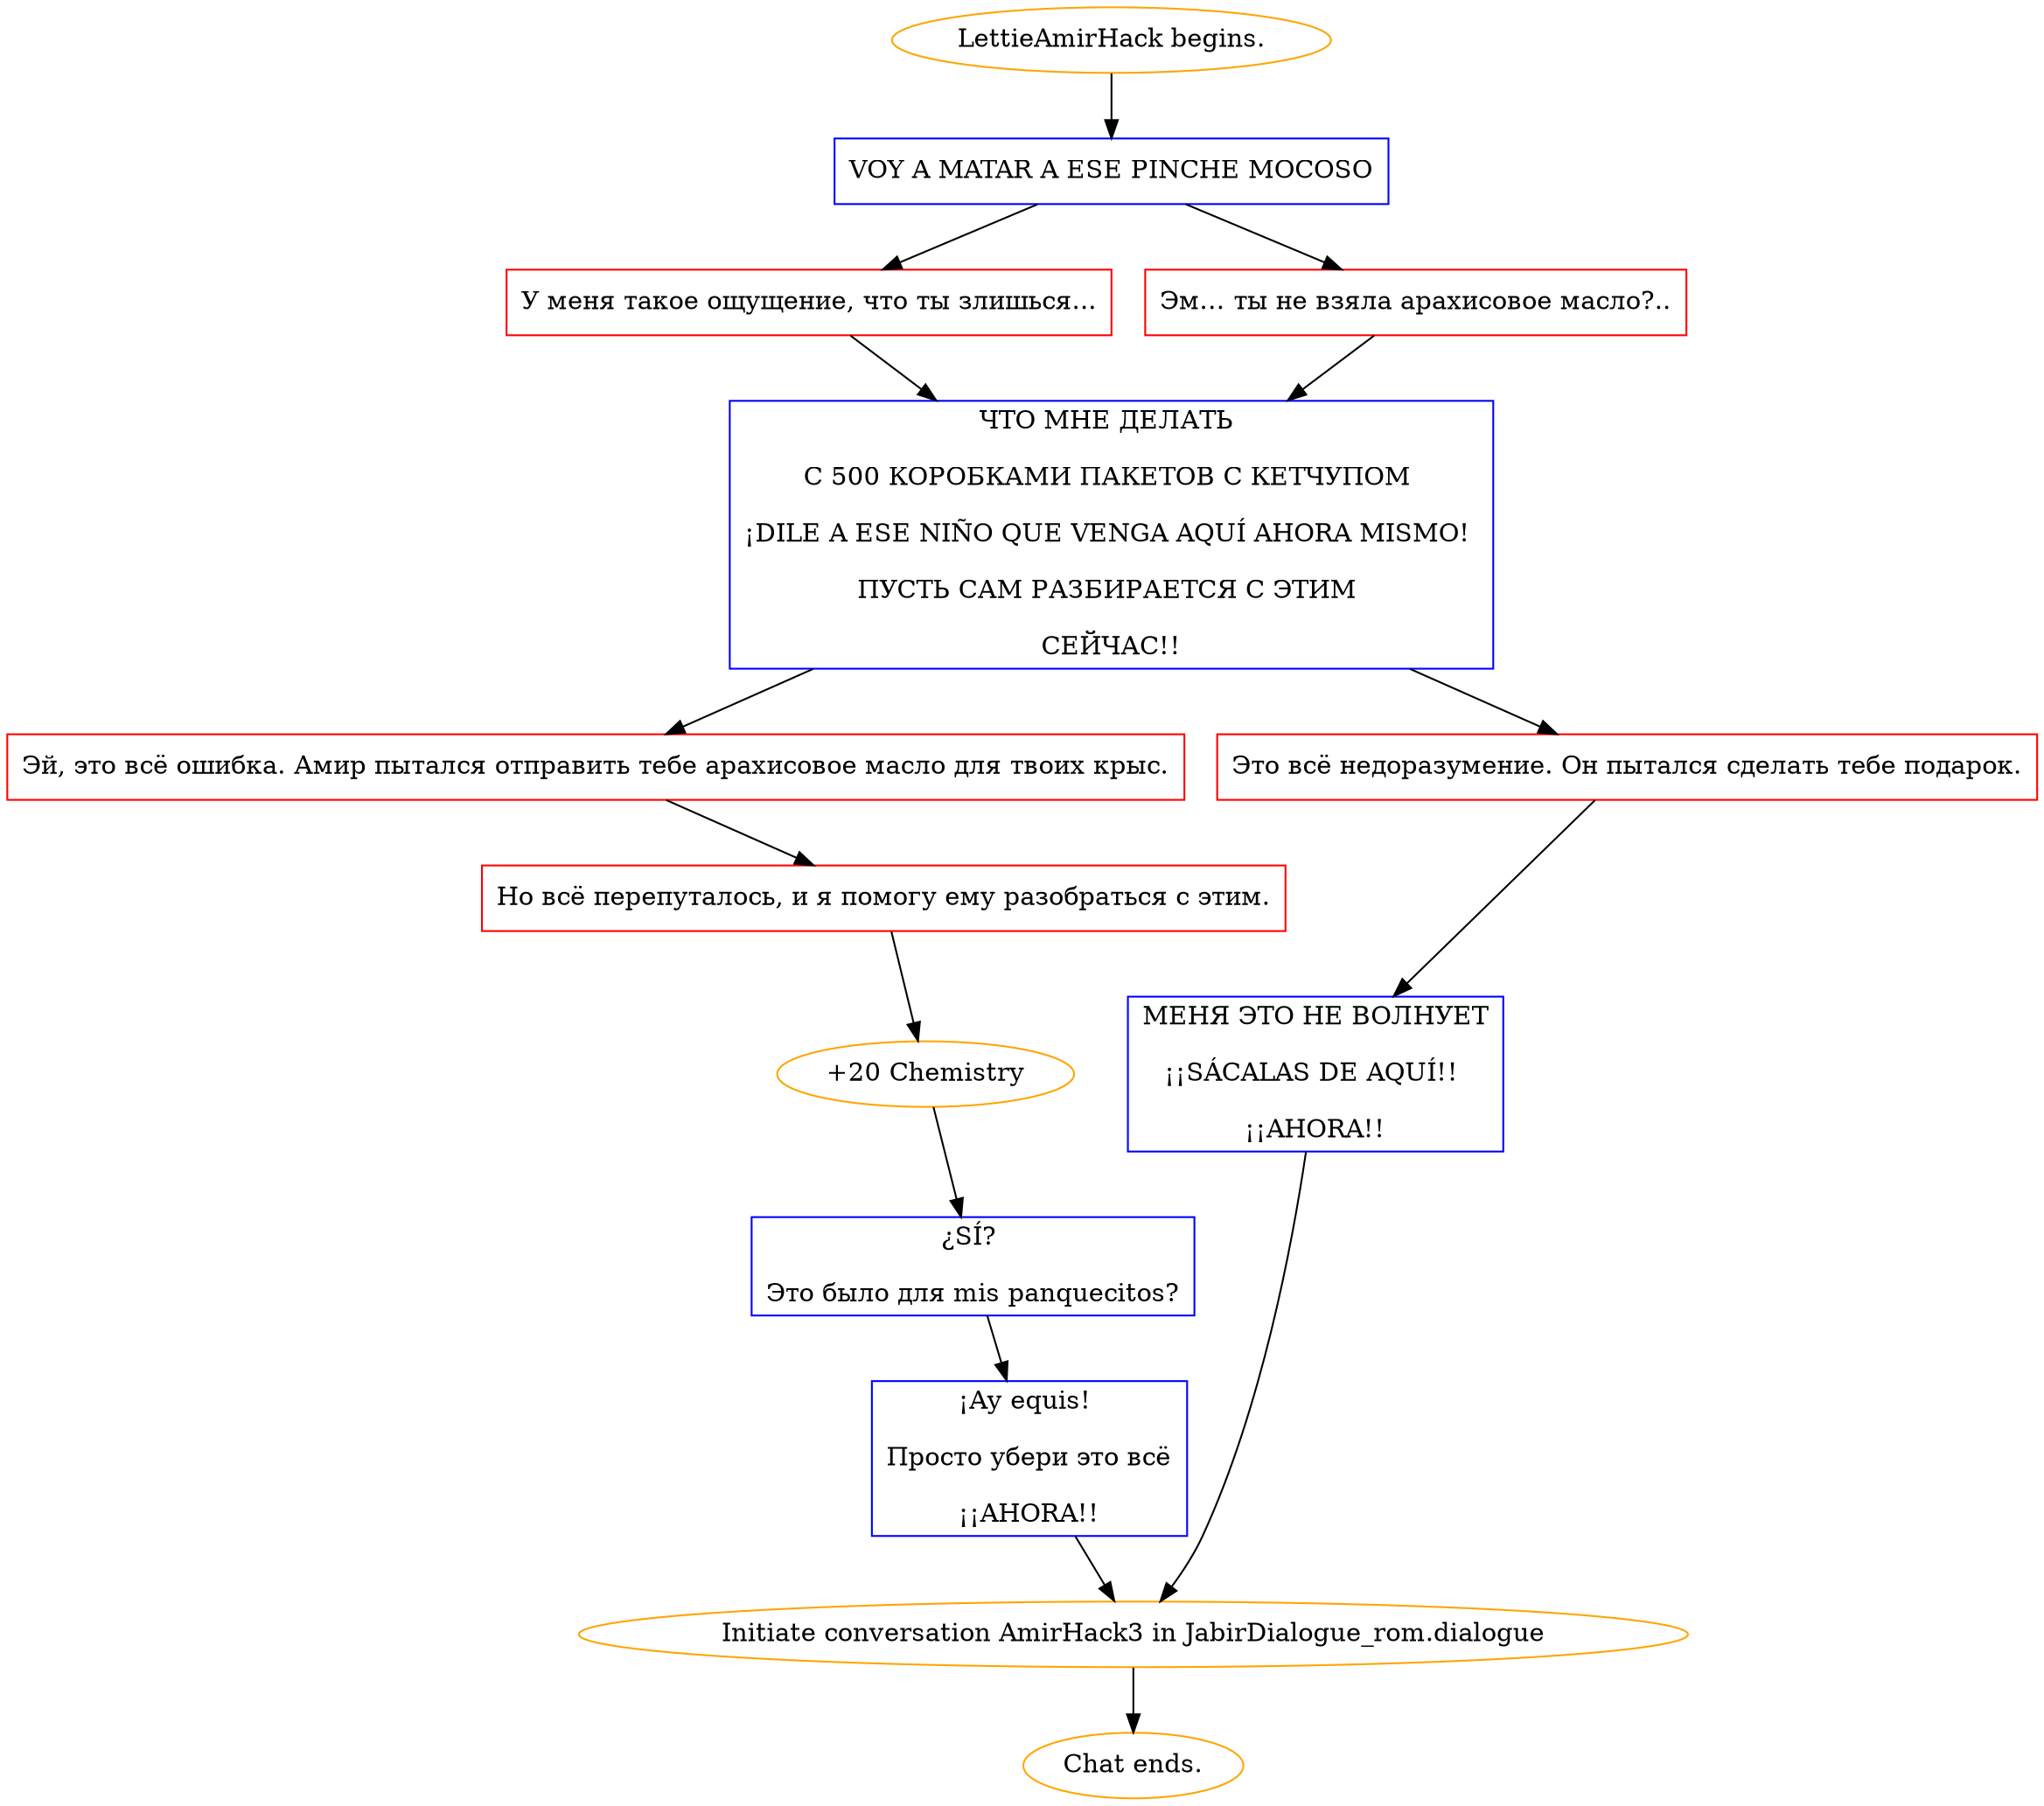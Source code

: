 digraph {
	"LettieAmirHack begins." [color=orange];
		"LettieAmirHack begins." -> j2316161106;
	j2316161106 [label="VOY A MATAR A ESE PINCHE MOCOSO",shape=box,color=blue];
		j2316161106 -> j852685827;
		j2316161106 -> j3089295852;
	j852685827 [label="У меня такое ощущение, что ты злишься...",shape=box,color=red];
		j852685827 -> j4233089706;
	j3089295852 [label="Эм… ты не взяла арахисовое масло?..",shape=box,color=red];
		j3089295852 -> j4233089706;
	j4233089706 [label="ЧТО МНЕ ДЕЛАТЬ 
С 500 КОРОБКАМИ ПАКЕТОВ С КЕТЧУПОМ 
¡DILE A ESE NIÑO QUE VENGA AQUÍ AHORA MISMO! 
ПУСТЬ САМ РАЗБИРАЕТСЯ С ЭТИМ 
СЕЙЧАС!!",shape=box,color=blue];
		j4233089706 -> j3494409809;
		j4233089706 -> j46540257;
	j3494409809 [label="Эй, это всё ошибка. Амир пытался отправить тебе арахисовое масло для твоих крыс.",shape=box,color=red];
		j3494409809 -> j429079859;
	j46540257 [label="Это всё недоразумение. Он пытался сделать тебе подарок.",shape=box,color=red];
		j46540257 -> j3105849527;
	j429079859 [label="Но всё перепуталось, и я помогу ему разобраться с этим.",shape=box,color=red];
		j429079859 -> j1936647137;
	j3105849527 [label="МЕНЯ ЭТО НЕ ВОЛНУЕТ
¡¡SÁCALAS DE AQUÍ!! 
¡¡AHORA!!",shape=box,color=blue];
		j3105849527 -> "Initiate conversation AmirHack3 in JabirDialogue_rom.dialogue";
	j1936647137 [label="+20 Chemistry",color=orange];
		j1936647137 -> j1994665806;
	"Initiate conversation AmirHack3 in JabirDialogue_rom.dialogue" [label="Initiate conversation AmirHack3 in JabirDialogue_rom.dialogue",color=orange];
		"Initiate conversation AmirHack3 in JabirDialogue_rom.dialogue" -> "Chat ends.";
	j1994665806 [label="¿SÍ? 
Это было для mis panquecitos?",shape=box,color=blue];
		j1994665806 -> j3602939260;
	"Chat ends." [color=orange];
	j3602939260 [label="¡Ay equis! 
Просто убери это всё
¡¡AHORA!!",shape=box,color=blue];
		j3602939260 -> "Initiate conversation AmirHack3 in JabirDialogue_rom.dialogue";
}